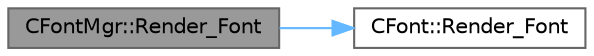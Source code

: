 digraph "CFontMgr::Render_Font"
{
 // LATEX_PDF_SIZE
  bgcolor="transparent";
  edge [fontname=Helvetica,fontsize=10,labelfontname=Helvetica,labelfontsize=10];
  node [fontname=Helvetica,fontsize=10,shape=box,height=0.2,width=0.4];
  rankdir="LR";
  Node1 [id="Node000001",label="CFontMgr::Render_Font",height=0.2,width=0.4,color="gray40", fillcolor="grey60", style="filled", fontcolor="black",tooltip=" "];
  Node1 -> Node2 [id="edge1_Node000001_Node000002",color="steelblue1",style="solid",tooltip=" "];
  Node2 [id="Node000002",label="CFont::Render_Font",height=0.2,width=0.4,color="grey40", fillcolor="white", style="filled",URL="$class_c_font.html#ae5db54d9149678c13f5bb2338dea6fdf",tooltip=" "];
}
